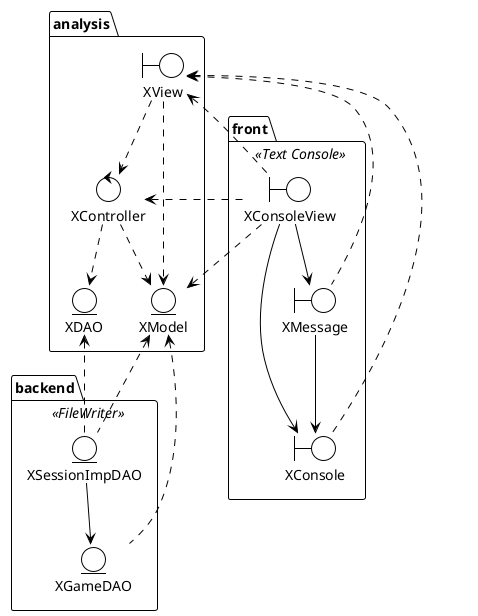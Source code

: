 @startuml analysis-architecture
!theme plain

package analysis{
    boundary XView
    control XController
    entity XDAO
    entity XModel
}


XView ..> XController
XView ..> XModel
XController ..> XModel
XController ..> XDAO

package front <<Text Console>> {
    boundary XConsoleView
    boundary XConsole
    boundary XMessage
}

XConsoleView .up.> XView
XConsoleView .up.> XController
XConsoleView --> XConsole
XConsoleView --> XMessage
XConsoleView ..> XModel
XConsole .up.> XView
XMessage .up.> XView
XMessage --> XConsole

package backend <<FileWriter>> {
    entity XSessionImpDAO
    entity XGameDAO
}

XSessionImpDAO .up.> XDAO
XSessionImpDAO .up.> XModel
XSessionImpDAO --> XGameDAO
XGameDAO .up.> XModel

@enduml